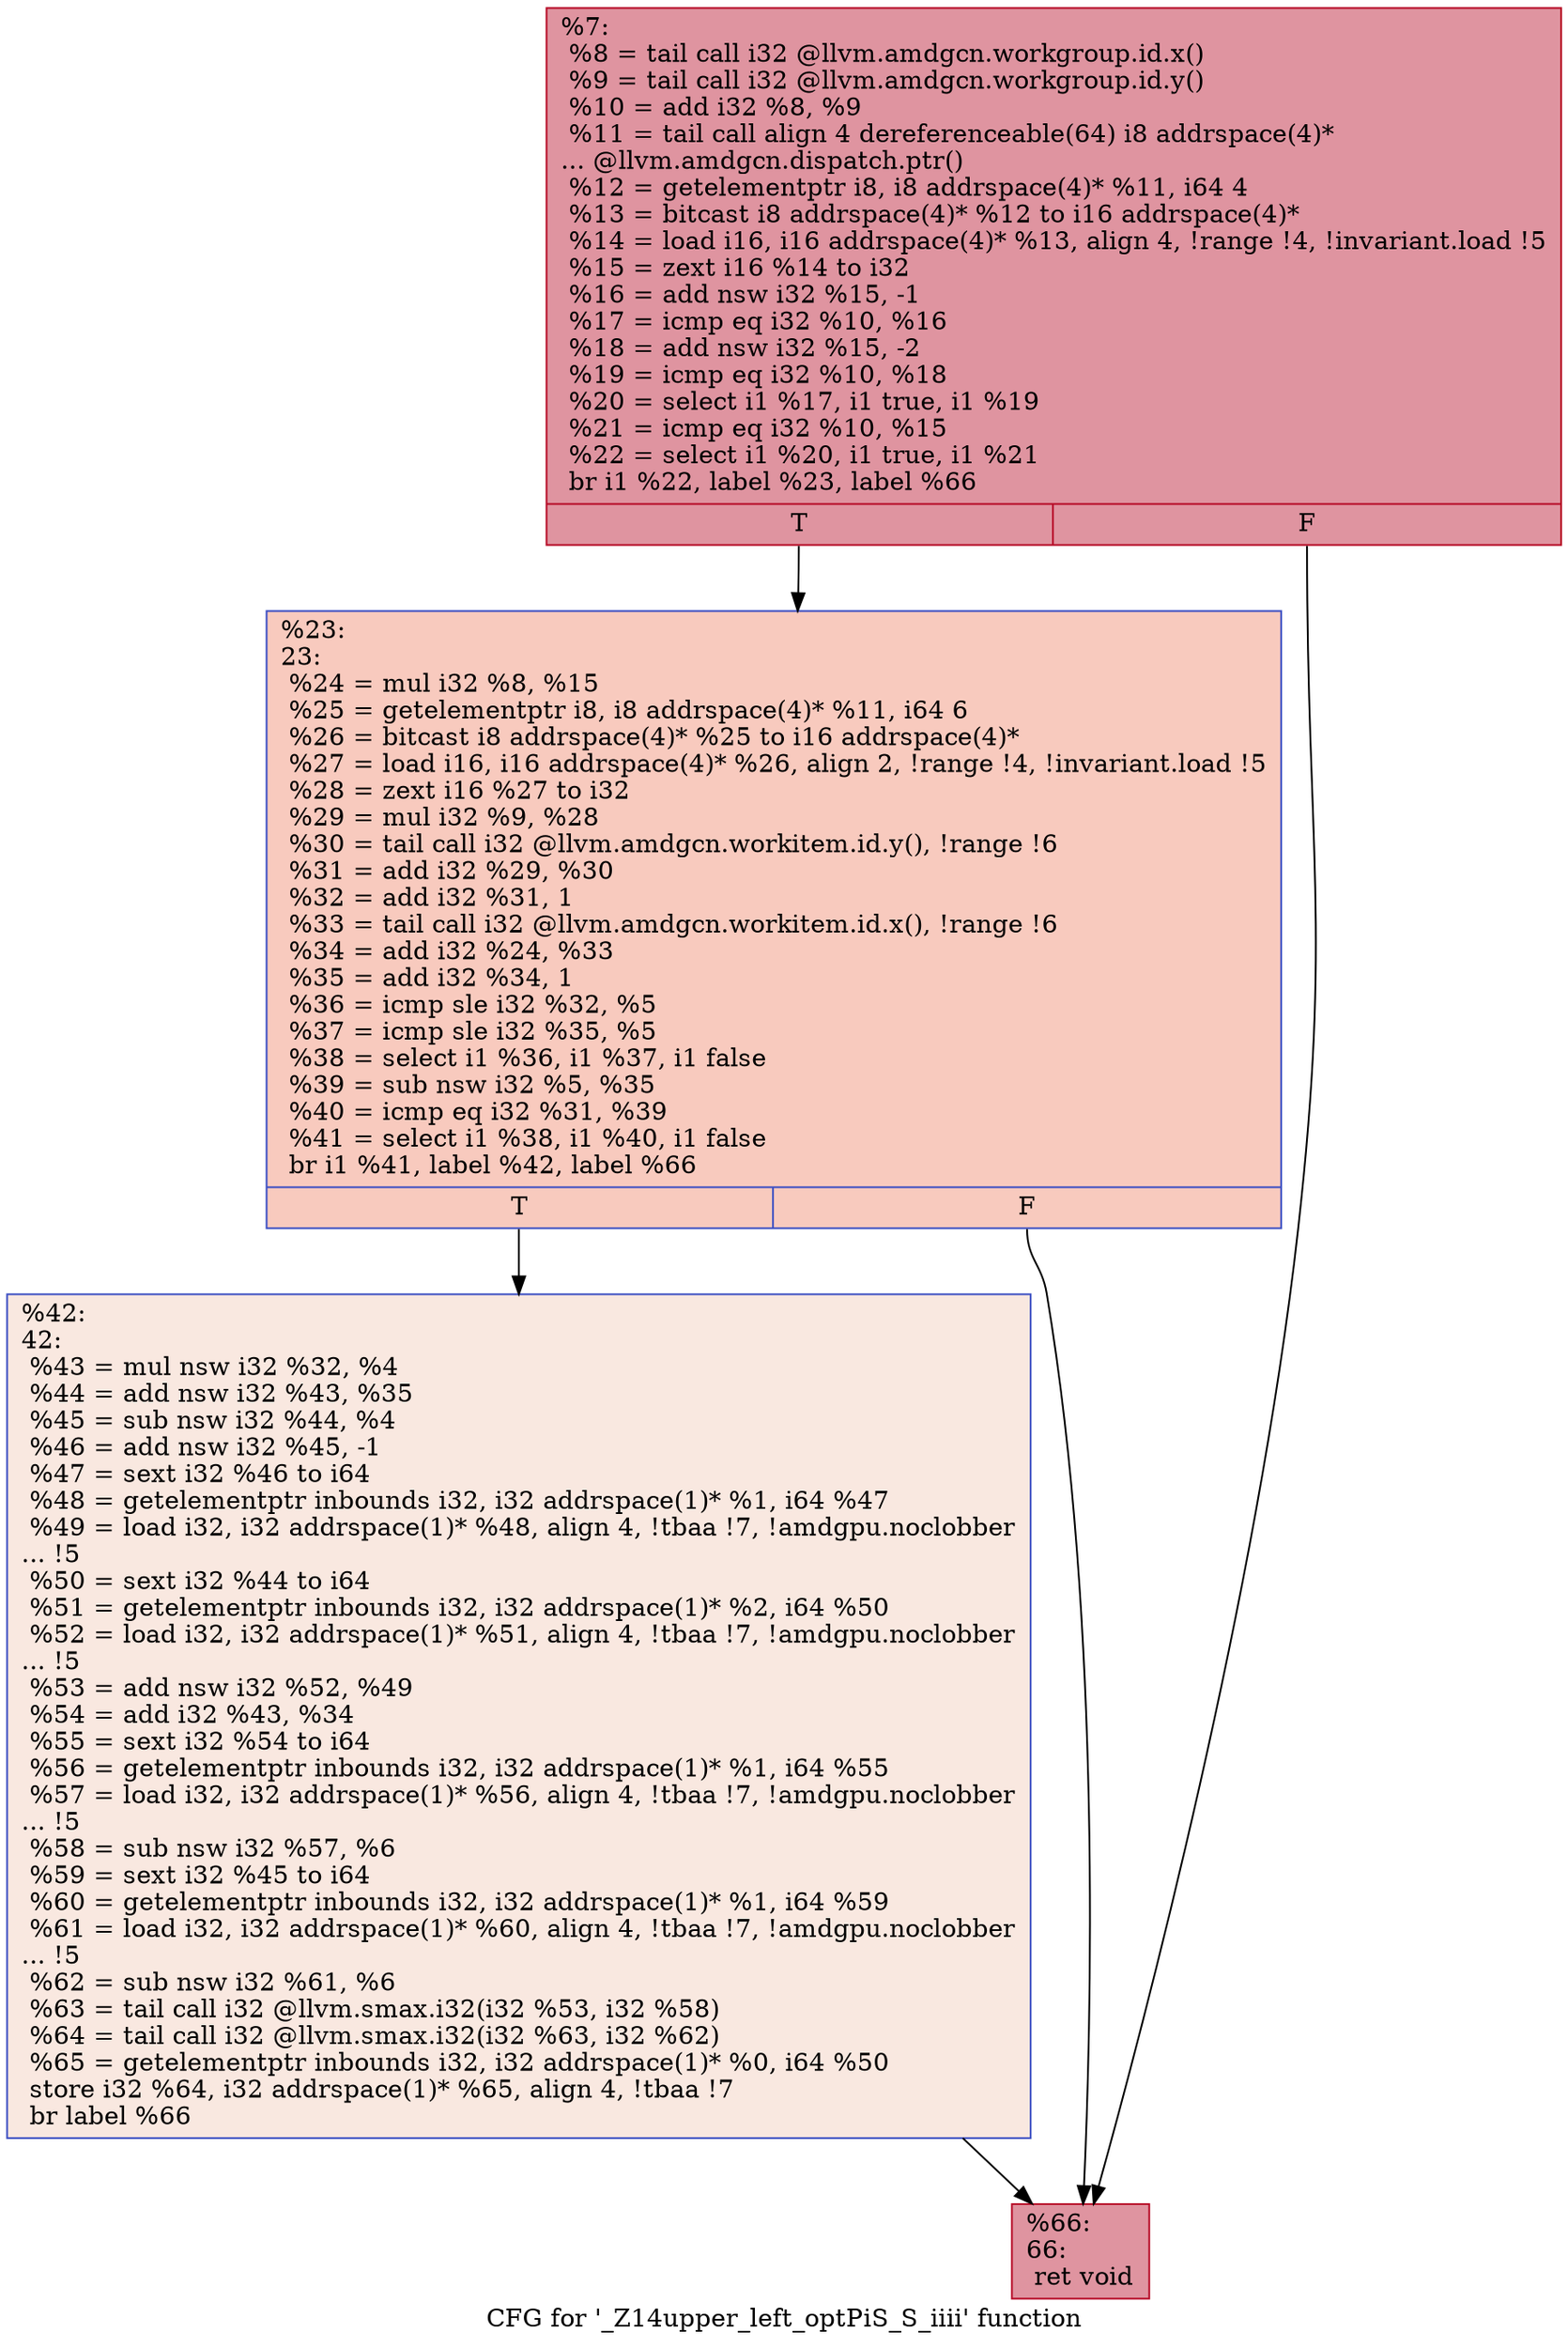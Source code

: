 digraph "CFG for '_Z14upper_left_optPiS_S_iiii' function" {
	label="CFG for '_Z14upper_left_optPiS_S_iiii' function";

	Node0x5e43a20 [shape=record,color="#b70d28ff", style=filled, fillcolor="#b70d2870",label="{%7:\l  %8 = tail call i32 @llvm.amdgcn.workgroup.id.x()\l  %9 = tail call i32 @llvm.amdgcn.workgroup.id.y()\l  %10 = add i32 %8, %9\l  %11 = tail call align 4 dereferenceable(64) i8 addrspace(4)*\l... @llvm.amdgcn.dispatch.ptr()\l  %12 = getelementptr i8, i8 addrspace(4)* %11, i64 4\l  %13 = bitcast i8 addrspace(4)* %12 to i16 addrspace(4)*\l  %14 = load i16, i16 addrspace(4)* %13, align 4, !range !4, !invariant.load !5\l  %15 = zext i16 %14 to i32\l  %16 = add nsw i32 %15, -1\l  %17 = icmp eq i32 %10, %16\l  %18 = add nsw i32 %15, -2\l  %19 = icmp eq i32 %10, %18\l  %20 = select i1 %17, i1 true, i1 %19\l  %21 = icmp eq i32 %10, %15\l  %22 = select i1 %20, i1 true, i1 %21\l  br i1 %22, label %23, label %66\l|{<s0>T|<s1>F}}"];
	Node0x5e43a20:s0 -> Node0x5e45b80;
	Node0x5e43a20:s1 -> Node0x5e45c10;
	Node0x5e45b80 [shape=record,color="#3d50c3ff", style=filled, fillcolor="#ef886b70",label="{%23:\l23:                                               \l  %24 = mul i32 %8, %15\l  %25 = getelementptr i8, i8 addrspace(4)* %11, i64 6\l  %26 = bitcast i8 addrspace(4)* %25 to i16 addrspace(4)*\l  %27 = load i16, i16 addrspace(4)* %26, align 2, !range !4, !invariant.load !5\l  %28 = zext i16 %27 to i32\l  %29 = mul i32 %9, %28\l  %30 = tail call i32 @llvm.amdgcn.workitem.id.y(), !range !6\l  %31 = add i32 %29, %30\l  %32 = add i32 %31, 1\l  %33 = tail call i32 @llvm.amdgcn.workitem.id.x(), !range !6\l  %34 = add i32 %24, %33\l  %35 = add i32 %34, 1\l  %36 = icmp sle i32 %32, %5\l  %37 = icmp sle i32 %35, %5\l  %38 = select i1 %36, i1 %37, i1 false\l  %39 = sub nsw i32 %5, %35\l  %40 = icmp eq i32 %31, %39\l  %41 = select i1 %38, i1 %40, i1 false\l  br i1 %41, label %42, label %66\l|{<s0>T|<s1>F}}"];
	Node0x5e45b80:s0 -> Node0x5e47f60;
	Node0x5e45b80:s1 -> Node0x5e45c10;
	Node0x5e47f60 [shape=record,color="#3d50c3ff", style=filled, fillcolor="#f1ccb870",label="{%42:\l42:                                               \l  %43 = mul nsw i32 %32, %4\l  %44 = add nsw i32 %43, %35\l  %45 = sub nsw i32 %44, %4\l  %46 = add nsw i32 %45, -1\l  %47 = sext i32 %46 to i64\l  %48 = getelementptr inbounds i32, i32 addrspace(1)* %1, i64 %47\l  %49 = load i32, i32 addrspace(1)* %48, align 4, !tbaa !7, !amdgpu.noclobber\l... !5\l  %50 = sext i32 %44 to i64\l  %51 = getelementptr inbounds i32, i32 addrspace(1)* %2, i64 %50\l  %52 = load i32, i32 addrspace(1)* %51, align 4, !tbaa !7, !amdgpu.noclobber\l... !5\l  %53 = add nsw i32 %52, %49\l  %54 = add i32 %43, %34\l  %55 = sext i32 %54 to i64\l  %56 = getelementptr inbounds i32, i32 addrspace(1)* %1, i64 %55\l  %57 = load i32, i32 addrspace(1)* %56, align 4, !tbaa !7, !amdgpu.noclobber\l... !5\l  %58 = sub nsw i32 %57, %6\l  %59 = sext i32 %45 to i64\l  %60 = getelementptr inbounds i32, i32 addrspace(1)* %1, i64 %59\l  %61 = load i32, i32 addrspace(1)* %60, align 4, !tbaa !7, !amdgpu.noclobber\l... !5\l  %62 = sub nsw i32 %61, %6\l  %63 = tail call i32 @llvm.smax.i32(i32 %53, i32 %58)\l  %64 = tail call i32 @llvm.smax.i32(i32 %63, i32 %62)\l  %65 = getelementptr inbounds i32, i32 addrspace(1)* %0, i64 %50\l  store i32 %64, i32 addrspace(1)* %65, align 4, !tbaa !7\l  br label %66\l}"];
	Node0x5e47f60 -> Node0x5e45c10;
	Node0x5e45c10 [shape=record,color="#b70d28ff", style=filled, fillcolor="#b70d2870",label="{%66:\l66:                                               \l  ret void\l}"];
}
